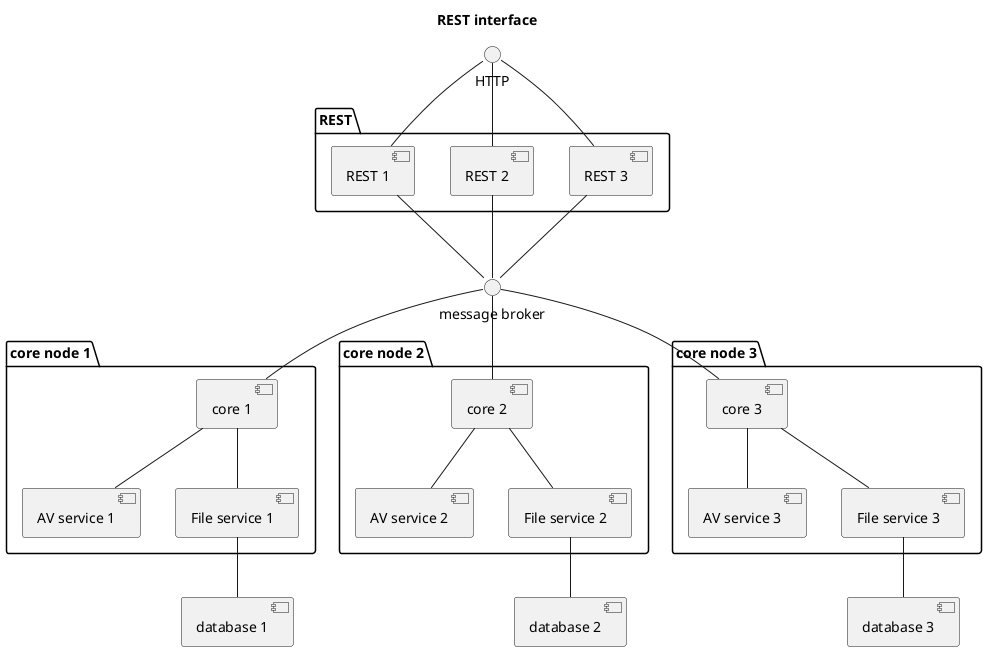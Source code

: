 @startuml

title REST interface

interface "HTTP" as http
interface "message broker" as broker


package "REST" {
    [REST 3]
    [REST 2]
    [REST 1]
}

package "core node 1" {
    [core 1]
    [AV service 1]
    [File service 1]
}

package "core node 2" {
    [core 2]
    [AV service 2]
    [File service 2]
}

package "core node 3" {
    [core 3]
    [AV service 3]
    [File service 3]
}

http -- [REST 1]
http -- [REST 2]
http -- [REST 3]

[REST 1] -- broker
[REST 2] -- broker
[REST 3] -- broker

broker -- [core 1]
broker -- [core 2]
broker -- [core 3]

[core 1] -- [AV service 1]
[core 2] -- [AV service 2]
[core 3] -- [AV service 3]

[core 1] -- [File service 1]
[core 2] -- [File service 2]
[core 3] -- [File service 3]

[File service 1] -- [database 1]
[File service 2] -- [database 2]
[File service 3] -- [database 3]

@enduml
